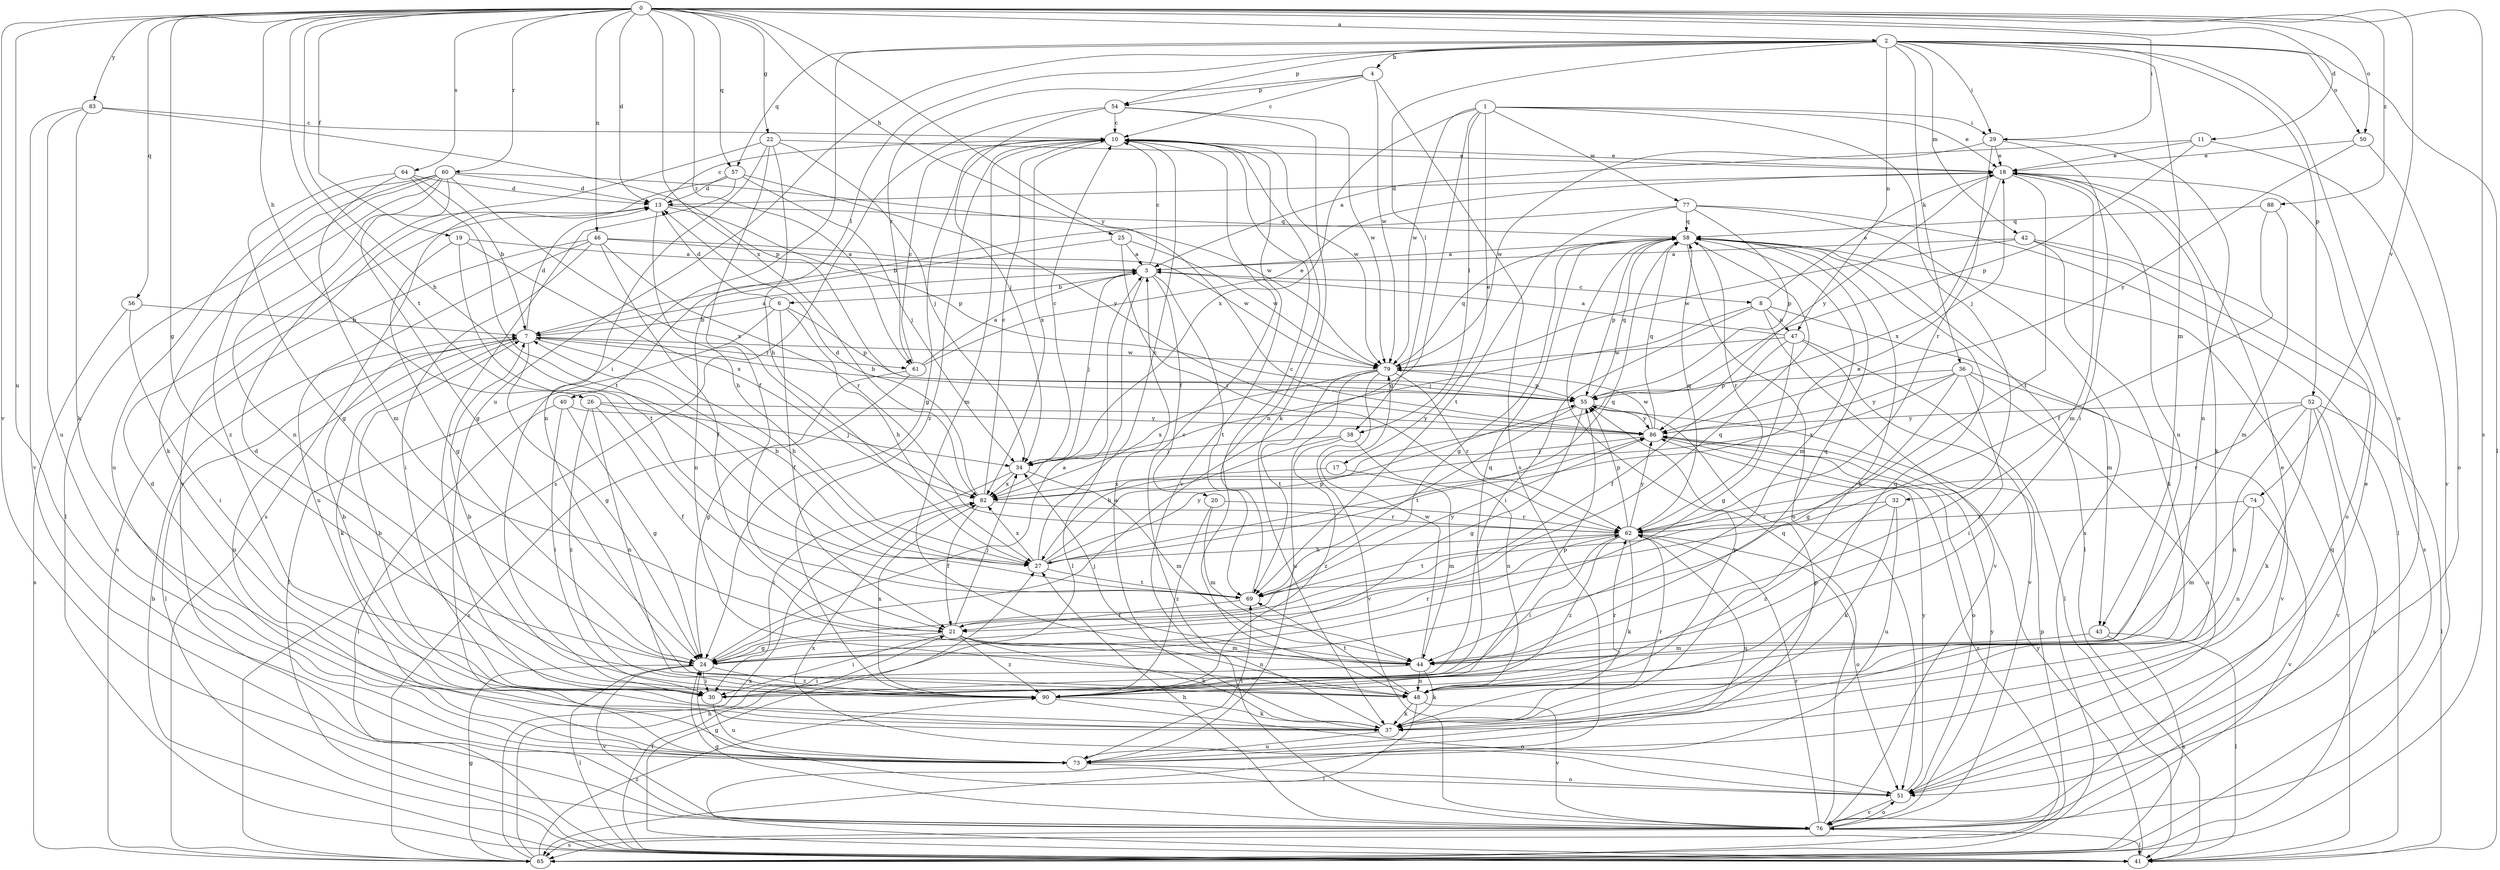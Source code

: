 strict digraph  {
0;
1;
2;
3;
4;
6;
7;
8;
10;
11;
13;
17;
18;
19;
20;
21;
22;
24;
25;
26;
27;
29;
30;
32;
34;
36;
37;
38;
40;
41;
42;
43;
44;
46;
47;
48;
50;
51;
52;
54;
55;
56;
57;
58;
60;
61;
62;
64;
65;
69;
73;
74;
76;
77;
79;
82;
83;
86;
88;
90;
0 -> 2  [label=a];
0 -> 11  [label=d];
0 -> 13  [label=d];
0 -> 19  [label=f];
0 -> 22  [label=g];
0 -> 24  [label=g];
0 -> 25  [label=h];
0 -> 26  [label=h];
0 -> 27  [label=h];
0 -> 29  [label=i];
0 -> 46  [label=n];
0 -> 50  [label=o];
0 -> 56  [label=q];
0 -> 57  [label=q];
0 -> 60  [label=r];
0 -> 61  [label=r];
0 -> 64  [label=s];
0 -> 65  [label=s];
0 -> 69  [label=t];
0 -> 73  [label=u];
0 -> 74  [label=v];
0 -> 76  [label=v];
0 -> 82  [label=x];
0 -> 83  [label=y];
0 -> 86  [label=y];
0 -> 88  [label=z];
1 -> 17  [label=e];
1 -> 18  [label=e];
1 -> 24  [label=g];
1 -> 29  [label=i];
1 -> 32  [label=j];
1 -> 38  [label=l];
1 -> 77  [label=w];
1 -> 79  [label=w];
1 -> 82  [label=x];
2 -> 4  [label=b];
2 -> 29  [label=i];
2 -> 30  [label=i];
2 -> 36  [label=k];
2 -> 38  [label=l];
2 -> 40  [label=l];
2 -> 41  [label=l];
2 -> 42  [label=m];
2 -> 43  [label=m];
2 -> 47  [label=n];
2 -> 50  [label=o];
2 -> 51  [label=o];
2 -> 52  [label=p];
2 -> 54  [label=p];
2 -> 57  [label=q];
2 -> 73  [label=u];
3 -> 6  [label=b];
3 -> 8  [label=c];
3 -> 10  [label=c];
3 -> 20  [label=f];
3 -> 34  [label=j];
3 -> 41  [label=l];
3 -> 69  [label=t];
4 -> 10  [label=c];
4 -> 54  [label=p];
4 -> 61  [label=r];
4 -> 65  [label=s];
4 -> 79  [label=w];
6 -> 7  [label=b];
6 -> 13  [label=d];
6 -> 21  [label=f];
6 -> 27  [label=h];
6 -> 41  [label=l];
6 -> 55  [label=p];
7 -> 3  [label=a];
7 -> 13  [label=d];
7 -> 24  [label=g];
7 -> 27  [label=h];
7 -> 37  [label=k];
7 -> 41  [label=l];
7 -> 61  [label=r];
7 -> 73  [label=u];
7 -> 79  [label=w];
8 -> 18  [label=e];
8 -> 30  [label=i];
8 -> 34  [label=j];
8 -> 43  [label=m];
8 -> 47  [label=n];
8 -> 76  [label=v];
10 -> 18  [label=e];
10 -> 24  [label=g];
10 -> 44  [label=m];
10 -> 48  [label=n];
10 -> 76  [label=v];
10 -> 79  [label=w];
10 -> 82  [label=x];
10 -> 90  [label=z];
11 -> 3  [label=a];
11 -> 18  [label=e];
11 -> 55  [label=p];
11 -> 76  [label=v];
13 -> 10  [label=c];
13 -> 27  [label=h];
13 -> 55  [label=p];
13 -> 58  [label=q];
17 -> 44  [label=m];
17 -> 82  [label=x];
18 -> 13  [label=d];
18 -> 37  [label=k];
18 -> 44  [label=m];
18 -> 48  [label=n];
18 -> 69  [label=t];
18 -> 82  [label=x];
18 -> 86  [label=y];
19 -> 3  [label=a];
19 -> 24  [label=g];
19 -> 69  [label=t];
19 -> 82  [label=x];
20 -> 44  [label=m];
20 -> 62  [label=r];
20 -> 90  [label=z];
21 -> 24  [label=g];
21 -> 30  [label=i];
21 -> 34  [label=j];
21 -> 37  [label=k];
21 -> 44  [label=m];
21 -> 48  [label=n];
21 -> 58  [label=q];
21 -> 90  [label=z];
22 -> 18  [label=e];
22 -> 21  [label=f];
22 -> 27  [label=h];
22 -> 34  [label=j];
22 -> 48  [label=n];
22 -> 76  [label=v];
24 -> 3  [label=a];
24 -> 30  [label=i];
24 -> 41  [label=l];
24 -> 62  [label=r];
24 -> 76  [label=v];
24 -> 90  [label=z];
25 -> 3  [label=a];
25 -> 48  [label=n];
25 -> 62  [label=r];
25 -> 79  [label=w];
26 -> 21  [label=f];
26 -> 34  [label=j];
26 -> 48  [label=n];
26 -> 86  [label=y];
26 -> 90  [label=z];
27 -> 7  [label=b];
27 -> 10  [label=c];
27 -> 18  [label=e];
27 -> 55  [label=p];
27 -> 58  [label=q];
27 -> 69  [label=t];
27 -> 82  [label=x];
27 -> 86  [label=y];
29 -> 18  [label=e];
29 -> 30  [label=i];
29 -> 48  [label=n];
29 -> 62  [label=r];
29 -> 79  [label=w];
30 -> 7  [label=b];
30 -> 73  [label=u];
32 -> 37  [label=k];
32 -> 62  [label=r];
32 -> 73  [label=u];
32 -> 90  [label=z];
34 -> 10  [label=c];
34 -> 30  [label=i];
34 -> 44  [label=m];
34 -> 82  [label=x];
36 -> 24  [label=g];
36 -> 30  [label=i];
36 -> 51  [label=o];
36 -> 55  [label=p];
36 -> 76  [label=v];
36 -> 82  [label=x];
36 -> 86  [label=y];
37 -> 3  [label=a];
37 -> 7  [label=b];
37 -> 10  [label=c];
37 -> 58  [label=q];
37 -> 62  [label=r];
37 -> 73  [label=u];
38 -> 27  [label=h];
38 -> 34  [label=j];
38 -> 48  [label=n];
38 -> 90  [label=z];
40 -> 24  [label=g];
40 -> 30  [label=i];
40 -> 41  [label=l];
40 -> 86  [label=y];
41 -> 7  [label=b];
41 -> 21  [label=f];
41 -> 58  [label=q];
41 -> 86  [label=y];
42 -> 3  [label=a];
42 -> 37  [label=k];
42 -> 51  [label=o];
42 -> 65  [label=s];
42 -> 79  [label=w];
43 -> 41  [label=l];
43 -> 44  [label=m];
43 -> 65  [label=s];
44 -> 30  [label=i];
44 -> 34  [label=j];
44 -> 37  [label=k];
44 -> 48  [label=n];
44 -> 58  [label=q];
44 -> 79  [label=w];
46 -> 3  [label=a];
46 -> 21  [label=f];
46 -> 30  [label=i];
46 -> 62  [label=r];
46 -> 65  [label=s];
46 -> 73  [label=u];
46 -> 79  [label=w];
47 -> 3  [label=a];
47 -> 21  [label=f];
47 -> 24  [label=g];
47 -> 41  [label=l];
47 -> 76  [label=v];
47 -> 79  [label=w];
48 -> 37  [label=k];
48 -> 41  [label=l];
48 -> 55  [label=p];
48 -> 69  [label=t];
48 -> 76  [label=v];
50 -> 18  [label=e];
50 -> 51  [label=o];
50 -> 86  [label=y];
51 -> 18  [label=e];
51 -> 24  [label=g];
51 -> 76  [label=v];
51 -> 82  [label=x];
51 -> 86  [label=y];
52 -> 37  [label=k];
52 -> 41  [label=l];
52 -> 48  [label=n];
52 -> 62  [label=r];
52 -> 65  [label=s];
52 -> 76  [label=v];
52 -> 86  [label=y];
54 -> 10  [label=c];
54 -> 34  [label=j];
54 -> 37  [label=k];
54 -> 65  [label=s];
54 -> 79  [label=w];
55 -> 7  [label=b];
55 -> 24  [label=g];
55 -> 58  [label=q];
55 -> 69  [label=t];
55 -> 86  [label=y];
56 -> 7  [label=b];
56 -> 30  [label=i];
56 -> 65  [label=s];
57 -> 13  [label=d];
57 -> 30  [label=i];
57 -> 34  [label=j];
57 -> 65  [label=s];
57 -> 86  [label=y];
58 -> 3  [label=a];
58 -> 24  [label=g];
58 -> 37  [label=k];
58 -> 41  [label=l];
58 -> 44  [label=m];
58 -> 51  [label=o];
58 -> 55  [label=p];
58 -> 62  [label=r];
60 -> 13  [label=d];
60 -> 24  [label=g];
60 -> 37  [label=k];
60 -> 41  [label=l];
60 -> 48  [label=n];
60 -> 73  [label=u];
60 -> 79  [label=w];
60 -> 82  [label=x];
60 -> 90  [label=z];
61 -> 3  [label=a];
61 -> 10  [label=c];
61 -> 18  [label=e];
61 -> 24  [label=g];
61 -> 65  [label=s];
62 -> 27  [label=h];
62 -> 30  [label=i];
62 -> 37  [label=k];
62 -> 51  [label=o];
62 -> 55  [label=p];
62 -> 58  [label=q];
62 -> 69  [label=t];
62 -> 73  [label=u];
62 -> 86  [label=y];
62 -> 90  [label=z];
64 -> 7  [label=b];
64 -> 13  [label=d];
64 -> 24  [label=g];
64 -> 44  [label=m];
64 -> 69  [label=t];
65 -> 24  [label=g];
65 -> 27  [label=h];
65 -> 55  [label=p];
65 -> 82  [label=x];
65 -> 90  [label=z];
69 -> 10  [label=c];
69 -> 21  [label=f];
69 -> 86  [label=y];
73 -> 13  [label=d];
73 -> 18  [label=e];
73 -> 51  [label=o];
73 -> 55  [label=p];
73 -> 69  [label=t];
74 -> 44  [label=m];
74 -> 48  [label=n];
74 -> 62  [label=r];
74 -> 76  [label=v];
76 -> 24  [label=g];
76 -> 27  [label=h];
76 -> 41  [label=l];
76 -> 51  [label=o];
76 -> 58  [label=q];
76 -> 62  [label=r];
76 -> 65  [label=s];
76 -> 86  [label=y];
77 -> 7  [label=b];
77 -> 41  [label=l];
77 -> 55  [label=p];
77 -> 58  [label=q];
77 -> 65  [label=s];
77 -> 69  [label=t];
79 -> 55  [label=p];
79 -> 58  [label=q];
79 -> 62  [label=r];
79 -> 69  [label=t];
79 -> 73  [label=u];
79 -> 76  [label=v];
79 -> 82  [label=x];
82 -> 10  [label=c];
82 -> 13  [label=d];
82 -> 21  [label=f];
82 -> 62  [label=r];
83 -> 10  [label=c];
83 -> 37  [label=k];
83 -> 55  [label=p];
83 -> 73  [label=u];
83 -> 76  [label=v];
86 -> 34  [label=j];
86 -> 51  [label=o];
86 -> 58  [label=q];
86 -> 65  [label=s];
86 -> 79  [label=w];
88 -> 21  [label=f];
88 -> 44  [label=m];
88 -> 58  [label=q];
90 -> 7  [label=b];
90 -> 13  [label=d];
90 -> 37  [label=k];
90 -> 51  [label=o];
90 -> 55  [label=p];
90 -> 58  [label=q];
90 -> 62  [label=r];
90 -> 82  [label=x];
}
